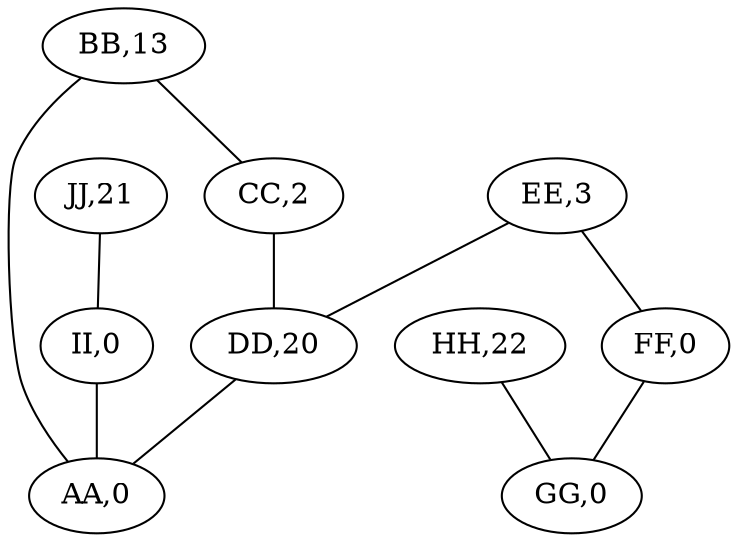 graph {node [label="AA,0"]AA;
node [label="BB,13"]BB;
node [label="CC,2"]CC;
node [label="DD,20"]DD;
node [label="EE,3"]EE;
node [label="FF,0"]FF;
node [label="GG,0"]GG;
node [label="HH,22"]HH;
node [label="II,0"]II;
node [label="JJ,21"]JJ;
BB -- AA;
EE -- DD;
II -- AA;
DD -- AA;
FF -- GG;
CC -- DD;
BB -- CC;
EE -- FF;
HH -- GG;
JJ -- II;}
